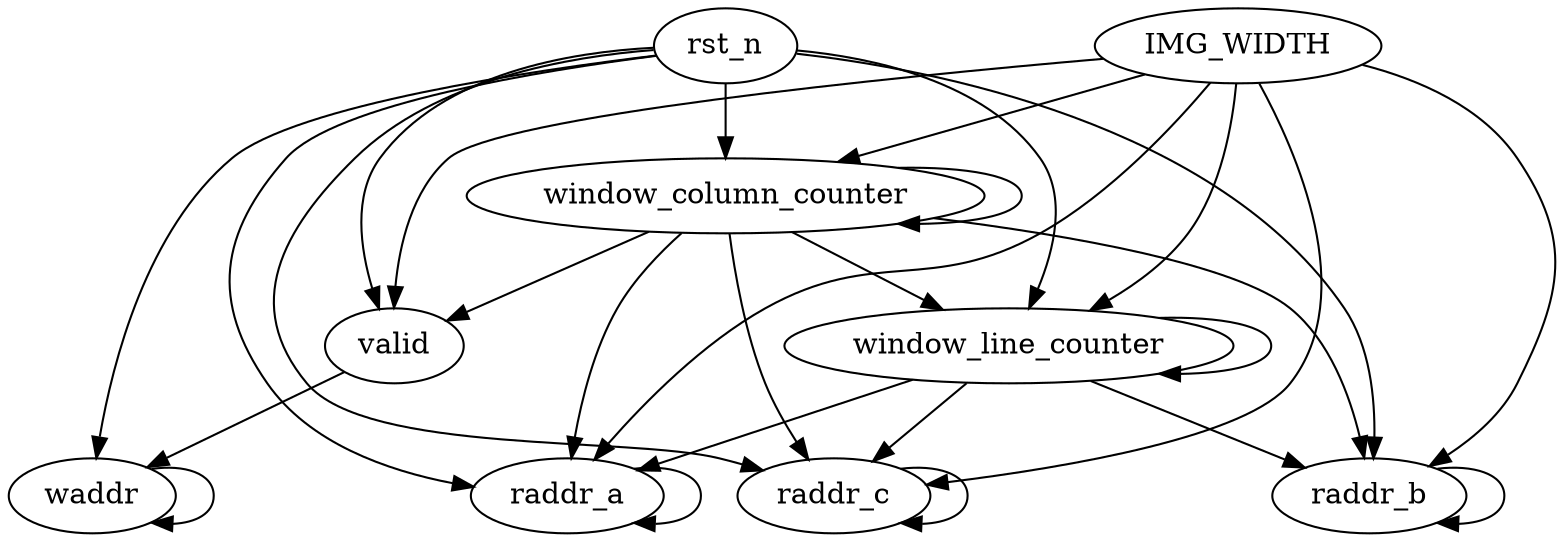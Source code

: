 digraph "" {
	rst_n -> waddr	 [weight=2.0];
	rst_n -> valid	 [weight=1.0];
	rst_n -> raddr_a	 [weight=6.0];
	rst_n -> window_line_counter	 [weight=4.0];
	rst_n -> raddr_c	 [weight=6.0];
	rst_n -> raddr_b	 [weight=6.0];
	rst_n -> window_column_counter	 [weight=6.0];
	waddr -> waddr	 [weight=1.0];
	IMG_WIDTH -> valid	 [weight=1.0];
	IMG_WIDTH -> raddr_a	 [weight=5.0];
	IMG_WIDTH -> window_line_counter	 [weight=3.0];
	IMG_WIDTH -> raddr_c	 [weight=5.0];
	IMG_WIDTH -> raddr_b	 [weight=5.0];
	IMG_WIDTH -> window_column_counter	 [weight=5.0];
	valid -> waddr	 [weight=1.0];
	raddr_a -> raddr_a	 [weight=4.0];
	window_line_counter -> raddr_a	 [weight=4.0];
	window_line_counter -> window_line_counter	 [weight=5.0];
	window_line_counter -> raddr_c	 [weight=4.0];
	window_line_counter -> raddr_b	 [weight=4.0];
	raddr_c -> raddr_c	 [weight=4.0];
	raddr_b -> raddr_b	 [weight=4.0];
	window_column_counter -> valid	 [weight=1.0];
	window_column_counter -> raddr_a	 [weight=7.0];
	window_column_counter -> window_line_counter	 [weight=3.0];
	window_column_counter -> raddr_c	 [weight=7.0];
	window_column_counter -> raddr_b	 [weight=7.0];
	window_column_counter -> window_column_counter	 [weight=6.0];
}
